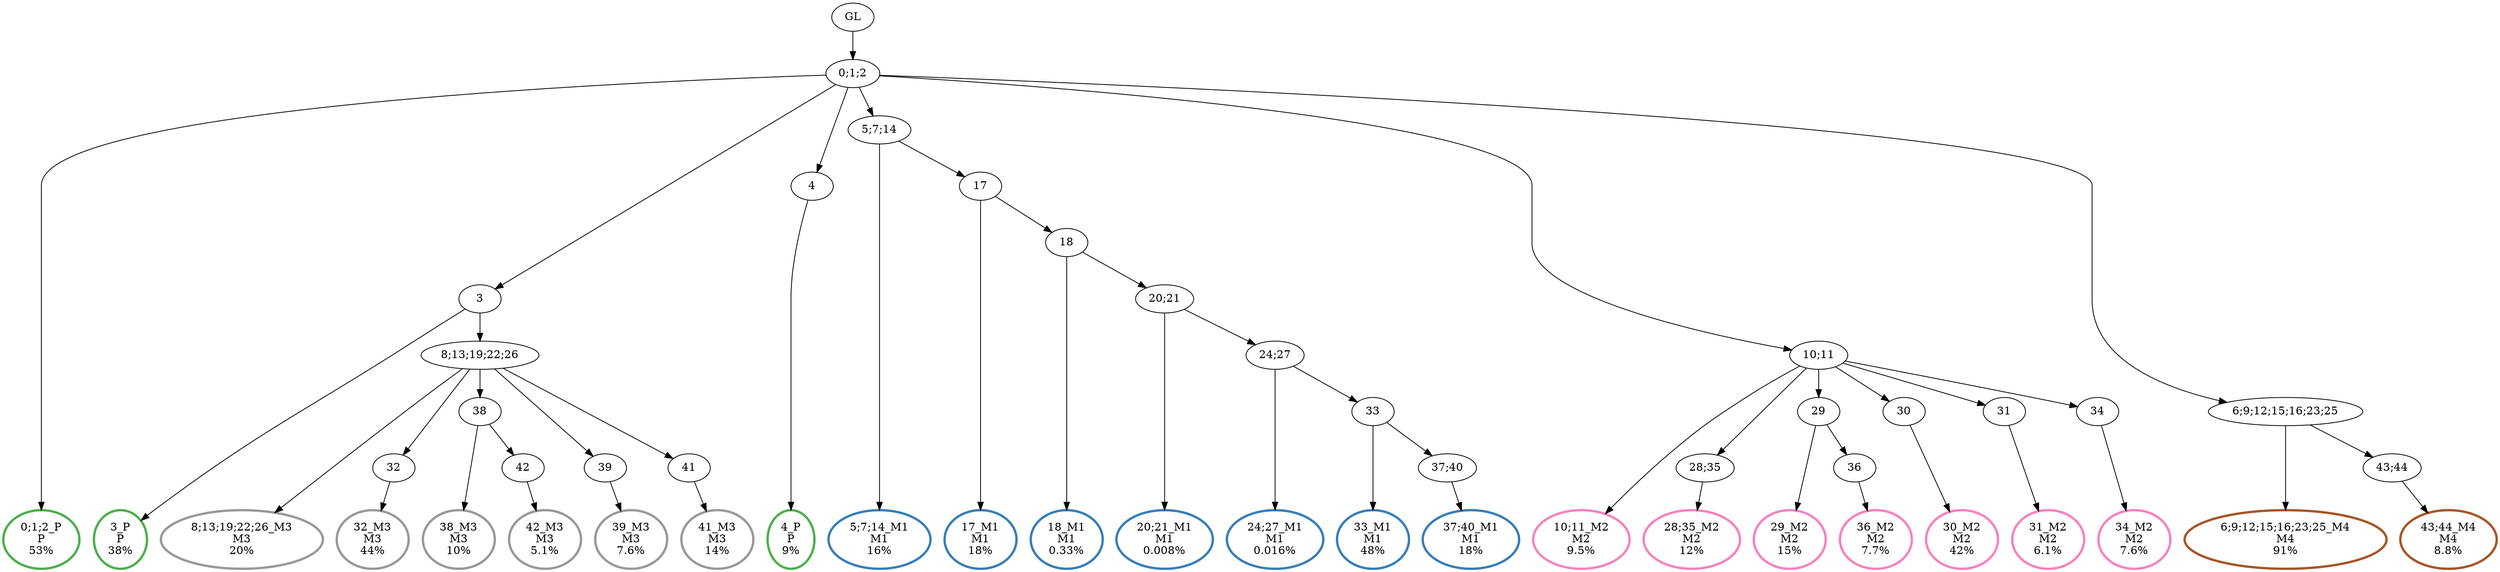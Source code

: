digraph T {
	{
		rank=same
		48 [penwidth=3,colorscheme=set19,color=3,label="0;1;2_P\nP\n53%"]
		46 [penwidth=3,colorscheme=set19,color=3,label="3_P\nP\n38%"]
		44 [penwidth=3,colorscheme=set19,color=3,label="4_P\nP\n9%"]
		42 [penwidth=3,colorscheme=set19,color=2,label="5;7;14_M1\nM1\n16%"]
		40 [penwidth=3,colorscheme=set19,color=2,label="17_M1\nM1\n18%"]
		38 [penwidth=3,colorscheme=set19,color=2,label="18_M1\nM1\n0.33%"]
		36 [penwidth=3,colorscheme=set19,color=2,label="20;21_M1\nM1\n0.008%"]
		34 [penwidth=3,colorscheme=set19,color=2,label="24;27_M1\nM1\n0.016%"]
		32 [penwidth=3,colorscheme=set19,color=2,label="33_M1\nM1\n48%"]
		30 [penwidth=3,colorscheme=set19,color=2,label="37;40_M1\nM1\n18%"]
		28 [penwidth=3,colorscheme=set19,color=8,label="10;11_M2\nM2\n9.5%"]
		26 [penwidth=3,colorscheme=set19,color=8,label="28;35_M2\nM2\n12%"]
		24 [penwidth=3,colorscheme=set19,color=8,label="29_M2\nM2\n15%"]
		22 [penwidth=3,colorscheme=set19,color=8,label="36_M2\nM2\n7.7%"]
		20 [penwidth=3,colorscheme=set19,color=8,label="30_M2\nM2\n42%"]
		18 [penwidth=3,colorscheme=set19,color=8,label="31_M2\nM2\n6.1%"]
		16 [penwidth=3,colorscheme=set19,color=8,label="34_M2\nM2\n7.6%"]
		14 [penwidth=3,colorscheme=set19,color=9,label="8;13;19;22;26_M3\nM3\n20%"]
		12 [penwidth=3,colorscheme=set19,color=9,label="32_M3\nM3\n44%"]
		10 [penwidth=3,colorscheme=set19,color=9,label="38_M3\nM3\n10%"]
		8 [penwidth=3,colorscheme=set19,color=9,label="42_M3\nM3\n5.1%"]
		6 [penwidth=3,colorscheme=set19,color=9,label="39_M3\nM3\n7.6%"]
		4 [penwidth=3,colorscheme=set19,color=9,label="41_M3\nM3\n14%"]
		2 [penwidth=3,colorscheme=set19,color=7,label="6;9;12;15;16;23;25_M4\nM4\n91%"]
		0 [penwidth=3,colorscheme=set19,color=7,label="43;44_M4\nM4\n8.8%"]
	}
	50 [label="GL"]
	49 [label="0;1;2"]
	47 [label="3"]
	45 [label="4"]
	43 [label="5;7;14"]
	41 [label="17"]
	39 [label="18"]
	37 [label="20;21"]
	35 [label="24;27"]
	33 [label="33"]
	31 [label="37;40"]
	29 [label="10;11"]
	27 [label="28;35"]
	25 [label="29"]
	23 [label="36"]
	21 [label="30"]
	19 [label="31"]
	17 [label="34"]
	15 [label="8;13;19;22;26"]
	13 [label="32"]
	11 [label="38"]
	9 [label="42"]
	7 [label="39"]
	5 [label="41"]
	3 [label="6;9;12;15;16;23;25"]
	1 [label="43;44"]
	50 -> 49
	49 -> 48
	49 -> 47
	49 -> 45
	49 -> 43
	49 -> 29
	49 -> 3
	47 -> 46
	47 -> 15
	45 -> 44
	43 -> 42
	43 -> 41
	41 -> 40
	41 -> 39
	39 -> 38
	39 -> 37
	37 -> 36
	37 -> 35
	35 -> 34
	35 -> 33
	33 -> 32
	33 -> 31
	31 -> 30
	29 -> 28
	29 -> 27
	29 -> 25
	29 -> 21
	29 -> 19
	29 -> 17
	27 -> 26
	25 -> 24
	25 -> 23
	23 -> 22
	21 -> 20
	19 -> 18
	17 -> 16
	15 -> 14
	15 -> 13
	15 -> 11
	15 -> 7
	15 -> 5
	13 -> 12
	11 -> 10
	11 -> 9
	9 -> 8
	7 -> 6
	5 -> 4
	3 -> 2
	3 -> 1
	1 -> 0
}
